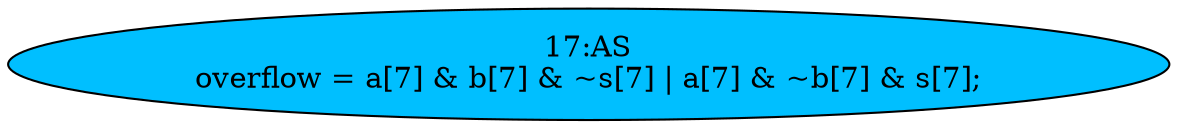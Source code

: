 strict digraph "" {
	node [label="\N"];
	"17:AS"	[ast="<pyverilog.vparser.ast.Assign object at 0x7fbcca5213d0>",
		def_var="['overflow']",
		fillcolor=deepskyblue,
		label="17:AS
overflow = a[7] & b[7] & ~s[7] | a[7] & ~b[7] & s[7];",
		statements="[]",
		style=filled,
		typ=Assign,
		use_var="['a', 'b', 's', 'a', 'b', 's']"];
}
